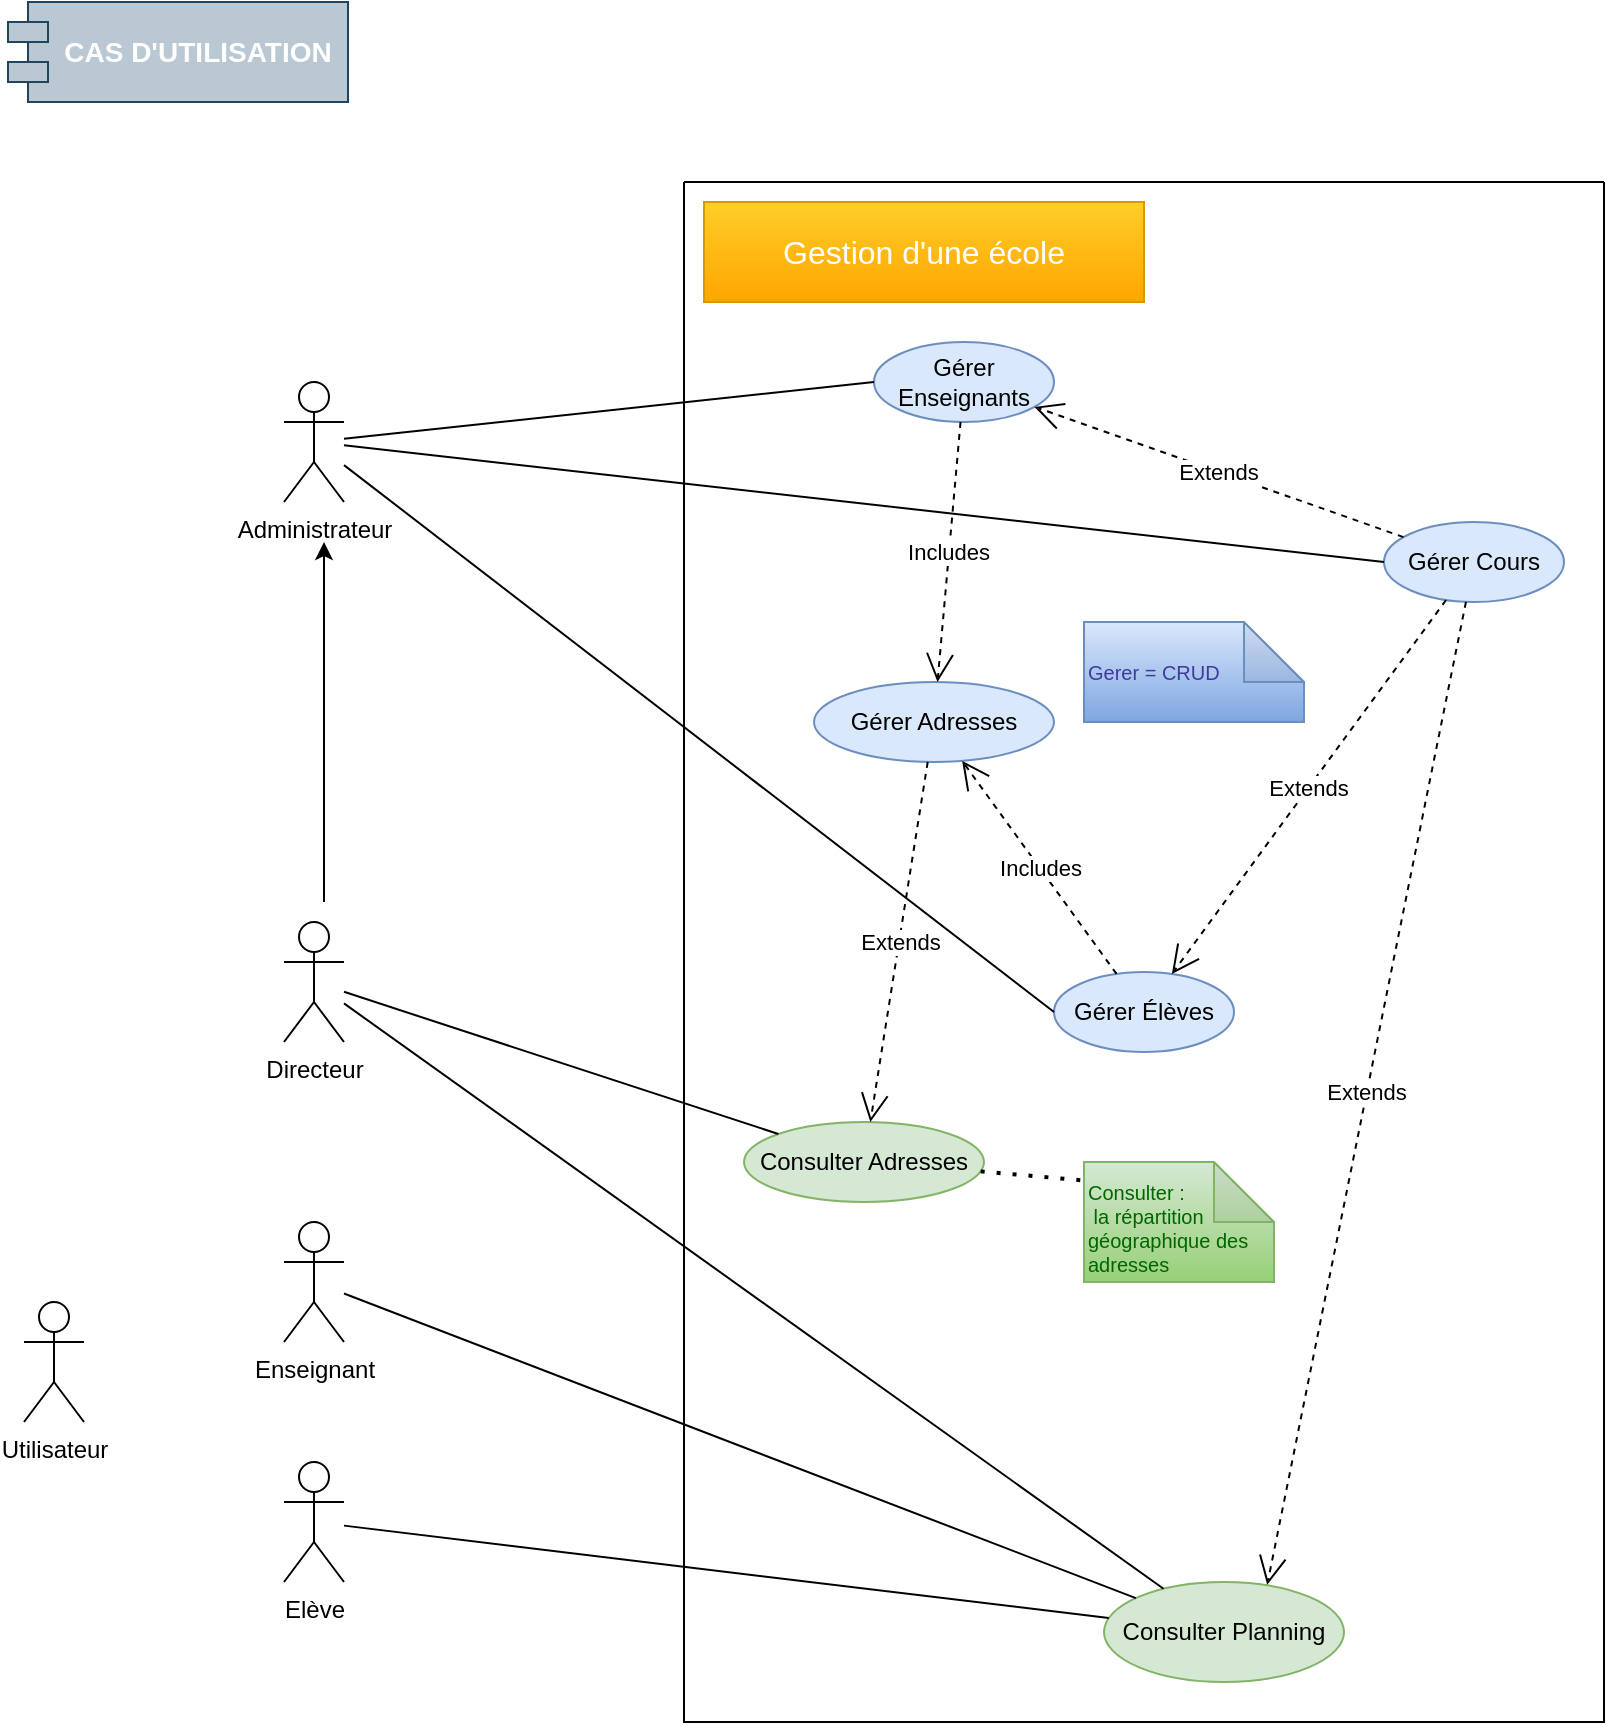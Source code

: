 <mxfile version="24.7.6">
  <diagram name="Page-1" id="xSsWnWOYuInUAKU0IP5L">
    <mxGraphModel dx="1481" dy="779" grid="1" gridSize="10" guides="1" tooltips="1" connect="1" arrows="1" fold="1" page="1" pageScale="1" pageWidth="827" pageHeight="1169" math="0" shadow="0">
      <root>
        <mxCell id="0" />
        <mxCell id="1" parent="0" />
        <mxCell id="7M7bJ6c1Jg54Ehi1CCmJ-1" value="Administrateur" style="shape=umlActor;verticalLabelPosition=bottom;verticalAlign=top;html=1;" parent="1" vertex="1">
          <mxGeometry x="148" y="200" width="30" height="60" as="geometry" />
        </mxCell>
        <mxCell id="7M7bJ6c1Jg54Ehi1CCmJ-2" value="&lt;div style=&quot;font-size: 14px;&quot;&gt;&lt;span style=&quot;background-color: initial;&quot;&gt;CAS D&#39;UTILISATION&lt;/span&gt;&lt;br&gt;&lt;/div&gt;" style="shape=module;align=left;spacingLeft=20;align=center;verticalAlign=middle;whiteSpace=wrap;html=1;fillColor=#bac8d3;strokeColor=#23445d;fontStyle=1;fontColor=#ffffff;fontSize=14;" parent="1" vertex="1">
          <mxGeometry x="10" y="10" width="170" height="50" as="geometry" />
        </mxCell>
        <mxCell id="LzV69qebvS1yH9auH7Qv-1" value="" style="swimlane;startSize=0;fontSize=13;" vertex="1" parent="1">
          <mxGeometry x="348" y="100" width="460" height="770" as="geometry" />
        </mxCell>
        <mxCell id="LzV69qebvS1yH9auH7Qv-2" value="&lt;font style=&quot;font-size: 16px;&quot;&gt;Gestion d&#39;une école&lt;/font&gt;" style="html=1;whiteSpace=wrap;fontSize=16;fillColor=#ffcd28;gradientColor=#ffa500;strokeColor=#d79b00;fontColor=#ffffff;" vertex="1" parent="LzV69qebvS1yH9auH7Qv-1">
          <mxGeometry x="10" y="10" width="220" height="50" as="geometry" />
        </mxCell>
        <mxCell id="LzV69qebvS1yH9auH7Qv-5" value="Gérer Élèves" style="ellipse;whiteSpace=wrap;html=1;fillColor=#dae8fc;strokeColor=#6c8ebf;" vertex="1" parent="LzV69qebvS1yH9auH7Qv-1">
          <mxGeometry x="185" y="395" width="90" height="40" as="geometry" />
        </mxCell>
        <mxCell id="LzV69qebvS1yH9auH7Qv-6" value="Gérer Enseignants" style="ellipse;whiteSpace=wrap;html=1;fillColor=#dae8fc;strokeColor=#6c8ebf;" vertex="1" parent="LzV69qebvS1yH9auH7Qv-1">
          <mxGeometry x="95" y="80" width="90" height="40" as="geometry" />
        </mxCell>
        <mxCell id="LzV69qebvS1yH9auH7Qv-7" value="Gérer Cours" style="ellipse;whiteSpace=wrap;html=1;fillColor=#dae8fc;strokeColor=#6c8ebf;" vertex="1" parent="LzV69qebvS1yH9auH7Qv-1">
          <mxGeometry x="350" y="170" width="90" height="40" as="geometry" />
        </mxCell>
        <mxCell id="LzV69qebvS1yH9auH7Qv-15" value="Extends" style="endArrow=open;endSize=12;dashed=1;html=1;rounded=0;" edge="1" parent="LzV69qebvS1yH9auH7Qv-1" source="LzV69qebvS1yH9auH7Qv-7" target="LzV69qebvS1yH9auH7Qv-6">
          <mxGeometry width="160" relative="1" as="geometry">
            <mxPoint x="100" y="240" as="sourcePoint" />
            <mxPoint x="240" y="378" as="targetPoint" />
          </mxGeometry>
        </mxCell>
        <mxCell id="LzV69qebvS1yH9auH7Qv-16" value="Extends" style="endArrow=open;endSize=12;dashed=1;html=1;rounded=0;" edge="1" parent="LzV69qebvS1yH9auH7Qv-1" source="LzV69qebvS1yH9auH7Qv-7" target="LzV69qebvS1yH9auH7Qv-5">
          <mxGeometry x="-0.001" width="160" relative="1" as="geometry">
            <mxPoint x="473.69" y="139.96" as="sourcePoint" />
            <mxPoint x="180.0" y="90.0" as="targetPoint" />
            <Array as="points" />
            <mxPoint as="offset" />
          </mxGeometry>
        </mxCell>
        <mxCell id="LzV69qebvS1yH9auH7Qv-24" value="Consulter Planning" style="ellipse;whiteSpace=wrap;html=1;fillColor=#d5e8d4;strokeColor=#82b366;" vertex="1" parent="LzV69qebvS1yH9auH7Qv-1">
          <mxGeometry x="210" y="700" width="120" height="50" as="geometry" />
        </mxCell>
        <mxCell id="LzV69qebvS1yH9auH7Qv-25" value="Extends" style="endArrow=open;endSize=12;dashed=1;html=1;rounded=0;entryX=0.68;entryY=0.028;entryDx=0;entryDy=0;entryPerimeter=0;" edge="1" parent="LzV69qebvS1yH9auH7Qv-1" source="LzV69qebvS1yH9auH7Qv-7" target="LzV69qebvS1yH9auH7Qv-24">
          <mxGeometry width="160" relative="1" as="geometry">
            <mxPoint x="470" y="130" as="sourcePoint" />
            <mxPoint x="255" y="179" as="targetPoint" />
          </mxGeometry>
        </mxCell>
        <mxCell id="LzV69qebvS1yH9auH7Qv-28" value="Gérer Adresses" style="ellipse;whiteSpace=wrap;html=1;fillColor=#dae8fc;strokeColor=#6c8ebf;" vertex="1" parent="LzV69qebvS1yH9auH7Qv-1">
          <mxGeometry x="65" y="250" width="120" height="40" as="geometry" />
        </mxCell>
        <mxCell id="LzV69qebvS1yH9auH7Qv-31" value="Includes" style="endArrow=open;endSize=12;dashed=1;html=1;rounded=0;" edge="1" parent="LzV69qebvS1yH9auH7Qv-1" source="LzV69qebvS1yH9auH7Qv-5" target="LzV69qebvS1yH9auH7Qv-28">
          <mxGeometry width="160" relative="1" as="geometry">
            <mxPoint x="240" y="490" as="sourcePoint" />
            <mxPoint x="438" y="341" as="targetPoint" />
          </mxGeometry>
        </mxCell>
        <mxCell id="LzV69qebvS1yH9auH7Qv-32" value="Includes" style="endArrow=open;endSize=12;dashed=1;html=1;rounded=0;" edge="1" parent="LzV69qebvS1yH9auH7Qv-1" source="LzV69qebvS1yH9auH7Qv-6" target="LzV69qebvS1yH9auH7Qv-28">
          <mxGeometry width="160" relative="1" as="geometry">
            <mxPoint x="217.481" y="531.578" as="sourcePoint" />
            <mxPoint x="120" y="430" as="targetPoint" />
          </mxGeometry>
        </mxCell>
        <mxCell id="LzV69qebvS1yH9auH7Qv-33" value="Consulter Adresses" style="ellipse;whiteSpace=wrap;html=1;fillColor=#d5e8d4;strokeColor=#82b366;" vertex="1" parent="LzV69qebvS1yH9auH7Qv-1">
          <mxGeometry x="30" y="470" width="120" height="40" as="geometry" />
        </mxCell>
        <mxCell id="LzV69qebvS1yH9auH7Qv-41" value="Extends" style="endArrow=open;endSize=12;dashed=1;html=1;rounded=0;" edge="1" parent="LzV69qebvS1yH9auH7Qv-1" source="LzV69qebvS1yH9auH7Qv-28" target="LzV69qebvS1yH9auH7Qv-33">
          <mxGeometry width="160" relative="1" as="geometry">
            <mxPoint x="120" y="490" as="sourcePoint" />
            <mxPoint x="166.5" y="641" as="targetPoint" />
          </mxGeometry>
        </mxCell>
        <mxCell id="LzV69qebvS1yH9auH7Qv-43" value="Consulter :&lt;br&gt;&amp;nbsp;la répartition géographique des adresses" style="shape=note;whiteSpace=wrap;html=1;backgroundOutline=1;darkOpacity=0.05;fillColor=#d5e8d4;strokeColor=#82b366;fontSize=10;align=left;verticalAlign=bottom;gradientColor=#97d077;fontColor=#006600;" vertex="1" parent="LzV69qebvS1yH9auH7Qv-1">
          <mxGeometry x="200" y="490" width="95" height="60" as="geometry" />
        </mxCell>
        <mxCell id="LzV69qebvS1yH9auH7Qv-44" value="" style="endArrow=none;dashed=1;html=1;dashPattern=1 3;strokeWidth=2;rounded=0;entryX=0.026;entryY=0.158;entryDx=0;entryDy=0;entryPerimeter=0;" edge="1" parent="LzV69qebvS1yH9auH7Qv-1" source="LzV69qebvS1yH9auH7Qv-33" target="LzV69qebvS1yH9auH7Qv-43">
          <mxGeometry width="50" height="50" relative="1" as="geometry">
            <mxPoint x="130" y="330" as="sourcePoint" />
            <mxPoint x="180" y="280" as="targetPoint" />
          </mxGeometry>
        </mxCell>
        <mxCell id="LzV69qebvS1yH9auH7Qv-72" value="Gerer = CRUD" style="shape=note;whiteSpace=wrap;html=1;backgroundOutline=1;darkOpacity=0.05;fillColor=#dae8fc;strokeColor=#6c8ebf;fontSize=10;align=left;verticalAlign=middle;gradientColor=#7ea6e0;fontColor=#403a9c;" vertex="1" parent="LzV69qebvS1yH9auH7Qv-1">
          <mxGeometry x="200" y="220" width="110" height="50" as="geometry" />
        </mxCell>
        <mxCell id="LzV69qebvS1yH9auH7Qv-10" value="" style="endArrow=none;html=1;rounded=0;entryX=0;entryY=0.5;entryDx=0;entryDy=0;" edge="1" parent="1" source="7M7bJ6c1Jg54Ehi1CCmJ-1" target="LzV69qebvS1yH9auH7Qv-5">
          <mxGeometry width="50" height="50" relative="1" as="geometry">
            <mxPoint x="308" y="130" as="sourcePoint" />
            <mxPoint x="358" y="180" as="targetPoint" />
          </mxGeometry>
        </mxCell>
        <mxCell id="LzV69qebvS1yH9auH7Qv-11" value="" style="endArrow=none;html=1;rounded=0;entryX=0;entryY=0.5;entryDx=0;entryDy=0;" edge="1" parent="1" source="7M7bJ6c1Jg54Ehi1CCmJ-1" target="LzV69qebvS1yH9auH7Qv-7">
          <mxGeometry width="50" height="50" relative="1" as="geometry">
            <mxPoint x="308" y="150" as="sourcePoint" />
            <mxPoint x="348" y="260" as="targetPoint" />
          </mxGeometry>
        </mxCell>
        <mxCell id="LzV69qebvS1yH9auH7Qv-14" value="" style="endArrow=none;html=1;rounded=0;exitX=0;exitY=0.5;exitDx=0;exitDy=0;" edge="1" parent="1" source="LzV69qebvS1yH9auH7Qv-6" target="7M7bJ6c1Jg54Ehi1CCmJ-1">
          <mxGeometry width="50" height="50" relative="1" as="geometry">
            <mxPoint x="498" y="270" as="sourcePoint" />
            <mxPoint x="358" y="220" as="targetPoint" />
          </mxGeometry>
        </mxCell>
        <mxCell id="LzV69qebvS1yH9auH7Qv-21" value="Elève" style="shape=umlActor;verticalLabelPosition=bottom;verticalAlign=top;html=1;" vertex="1" parent="1">
          <mxGeometry x="148" y="740" width="30" height="60" as="geometry" />
        </mxCell>
        <mxCell id="LzV69qebvS1yH9auH7Qv-22" value="Enseignant" style="shape=umlActor;verticalLabelPosition=bottom;verticalAlign=top;html=1;" vertex="1" parent="1">
          <mxGeometry x="148" y="620" width="30" height="60" as="geometry" />
        </mxCell>
        <mxCell id="LzV69qebvS1yH9auH7Qv-26" value="" style="endArrow=none;html=1;rounded=0;" edge="1" parent="1" source="LzV69qebvS1yH9auH7Qv-22" target="LzV69qebvS1yH9auH7Qv-24">
          <mxGeometry width="50" height="50" relative="1" as="geometry">
            <mxPoint x="448" y="310" as="sourcePoint" />
            <mxPoint x="498" y="260" as="targetPoint" />
          </mxGeometry>
        </mxCell>
        <mxCell id="LzV69qebvS1yH9auH7Qv-27" value="" style="endArrow=none;html=1;rounded=0;" edge="1" parent="1" source="LzV69qebvS1yH9auH7Qv-21" target="LzV69qebvS1yH9auH7Qv-24">
          <mxGeometry width="50" height="50" relative="1" as="geometry">
            <mxPoint x="298" y="294" as="sourcePoint" />
            <mxPoint x="533" y="361" as="targetPoint" />
          </mxGeometry>
        </mxCell>
        <mxCell id="LzV69qebvS1yH9auH7Qv-61" style="edgeStyle=none;rounded=0;orthogonalLoop=1;jettySize=auto;html=1;" edge="1" parent="1">
          <mxGeometry relative="1" as="geometry">
            <mxPoint x="168" y="460" as="sourcePoint" />
            <mxPoint x="168" y="280" as="targetPoint" />
          </mxGeometry>
        </mxCell>
        <mxCell id="LzV69qebvS1yH9auH7Qv-47" value="Directeur" style="shape=umlActor;verticalLabelPosition=bottom;verticalAlign=top;html=1;" vertex="1" parent="1">
          <mxGeometry x="148" y="470" width="30" height="60" as="geometry" />
        </mxCell>
        <mxCell id="LzV69qebvS1yH9auH7Qv-66" value="" style="endArrow=none;html=1;rounded=0;" edge="1" parent="1" source="LzV69qebvS1yH9auH7Qv-47" target="LzV69qebvS1yH9auH7Qv-33">
          <mxGeometry width="50" height="50" relative="1" as="geometry">
            <mxPoint x="148" y="730" as="sourcePoint" />
            <mxPoint x="449" y="904" as="targetPoint" />
          </mxGeometry>
        </mxCell>
        <mxCell id="LzV69qebvS1yH9auH7Qv-67" value="" style="endArrow=none;html=1;rounded=0;" edge="1" parent="1" source="LzV69qebvS1yH9auH7Qv-47" target="LzV69qebvS1yH9auH7Qv-24">
          <mxGeometry width="50" height="50" relative="1" as="geometry">
            <mxPoint x="248" y="770" as="sourcePoint" />
            <mxPoint x="421" y="672" as="targetPoint" />
          </mxGeometry>
        </mxCell>
        <mxCell id="LzV69qebvS1yH9auH7Qv-75" value="Utilisateur" style="shape=umlActor;verticalLabelPosition=bottom;verticalAlign=top;html=1;" vertex="1" parent="1">
          <mxGeometry x="18" y="660" width="30" height="60" as="geometry" />
        </mxCell>
      </root>
    </mxGraphModel>
  </diagram>
</mxfile>
